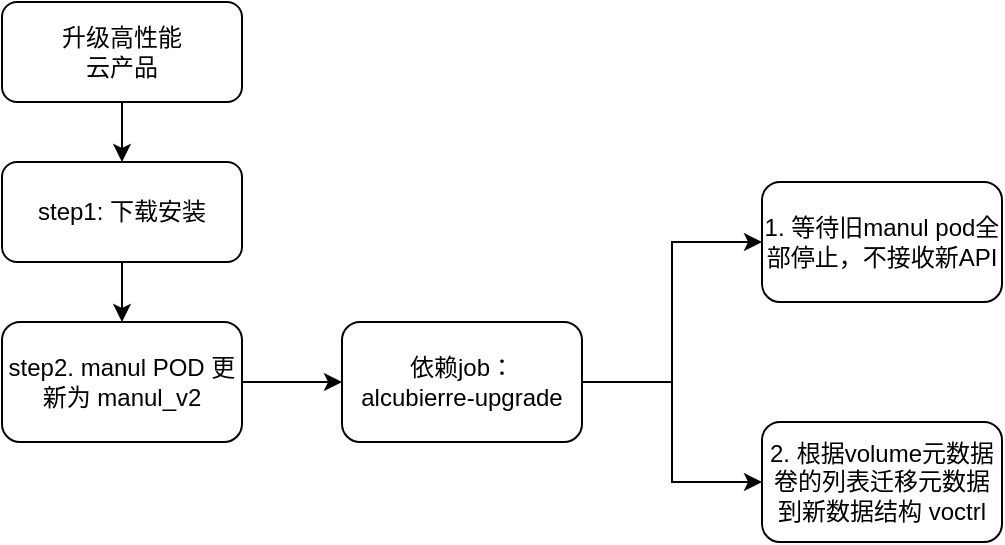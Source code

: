 <mxfile version="24.8.2">
  <diagram name="第 1 页" id="D0J0jl4IKhHa07DCxUIr">
    <mxGraphModel dx="954" dy="503" grid="1" gridSize="10" guides="1" tooltips="1" connect="1" arrows="1" fold="1" page="1" pageScale="1" pageWidth="827" pageHeight="1169" math="0" shadow="0">
      <root>
        <mxCell id="0" />
        <mxCell id="1" parent="0" />
        <mxCell id="qZkyeaaC3u281_93p0Kt-14" style="edgeStyle=orthogonalEdgeStyle;rounded=0;orthogonalLoop=1;jettySize=auto;html=1;exitX=0.5;exitY=1;exitDx=0;exitDy=0;entryX=0.5;entryY=0;entryDx=0;entryDy=0;" edge="1" parent="1" source="qZkyeaaC3u281_93p0Kt-1" target="qZkyeaaC3u281_93p0Kt-2">
          <mxGeometry relative="1" as="geometry" />
        </mxCell>
        <mxCell id="qZkyeaaC3u281_93p0Kt-1" value="升级高性能&lt;div&gt;云产品&lt;/div&gt;" style="rounded=1;whiteSpace=wrap;html=1;" vertex="1" parent="1">
          <mxGeometry x="300" y="100" width="120" height="50" as="geometry" />
        </mxCell>
        <mxCell id="qZkyeaaC3u281_93p0Kt-15" style="edgeStyle=orthogonalEdgeStyle;rounded=0;orthogonalLoop=1;jettySize=auto;html=1;exitX=0.5;exitY=1;exitDx=0;exitDy=0;entryX=0.5;entryY=0;entryDx=0;entryDy=0;" edge="1" parent="1" source="qZkyeaaC3u281_93p0Kt-2" target="qZkyeaaC3u281_93p0Kt-3">
          <mxGeometry relative="1" as="geometry" />
        </mxCell>
        <mxCell id="qZkyeaaC3u281_93p0Kt-2" value="step1: 下载安装" style="rounded=1;whiteSpace=wrap;html=1;" vertex="1" parent="1">
          <mxGeometry x="300" y="180" width="120" height="50" as="geometry" />
        </mxCell>
        <mxCell id="qZkyeaaC3u281_93p0Kt-7" value="" style="edgeStyle=orthogonalEdgeStyle;rounded=0;orthogonalLoop=1;jettySize=auto;html=1;" edge="1" parent="1" source="qZkyeaaC3u281_93p0Kt-3" target="qZkyeaaC3u281_93p0Kt-6">
          <mxGeometry relative="1" as="geometry" />
        </mxCell>
        <mxCell id="qZkyeaaC3u281_93p0Kt-3" value="step2. manul POD 更新为 manul_v2" style="rounded=1;whiteSpace=wrap;html=1;" vertex="1" parent="1">
          <mxGeometry x="300" y="260" width="120" height="60" as="geometry" />
        </mxCell>
        <mxCell id="qZkyeaaC3u281_93p0Kt-12" style="edgeStyle=orthogonalEdgeStyle;rounded=0;orthogonalLoop=1;jettySize=auto;html=1;exitX=1;exitY=0.5;exitDx=0;exitDy=0;entryX=0;entryY=0.5;entryDx=0;entryDy=0;" edge="1" parent="1" source="qZkyeaaC3u281_93p0Kt-6" target="qZkyeaaC3u281_93p0Kt-8">
          <mxGeometry relative="1" as="geometry" />
        </mxCell>
        <mxCell id="qZkyeaaC3u281_93p0Kt-13" style="edgeStyle=orthogonalEdgeStyle;rounded=0;orthogonalLoop=1;jettySize=auto;html=1;exitX=1;exitY=0.5;exitDx=0;exitDy=0;entryX=0;entryY=0.5;entryDx=0;entryDy=0;" edge="1" parent="1" source="qZkyeaaC3u281_93p0Kt-6" target="qZkyeaaC3u281_93p0Kt-11">
          <mxGeometry relative="1" as="geometry" />
        </mxCell>
        <mxCell id="qZkyeaaC3u281_93p0Kt-6" value="依赖job：&lt;br&gt;alcubierre-upgrade" style="whiteSpace=wrap;html=1;rounded=1;" vertex="1" parent="1">
          <mxGeometry x="470" y="260" width="120" height="60" as="geometry" />
        </mxCell>
        <mxCell id="qZkyeaaC3u281_93p0Kt-8" value="1. 等待旧manul pod全部停止，不接收新API" style="whiteSpace=wrap;html=1;rounded=1;" vertex="1" parent="1">
          <mxGeometry x="680" y="190" width="120" height="60" as="geometry" />
        </mxCell>
        <mxCell id="qZkyeaaC3u281_93p0Kt-11" value="2. 根据volume元数据卷的列表迁移元数据到新数据结构 voctrl" style="whiteSpace=wrap;html=1;rounded=1;" vertex="1" parent="1">
          <mxGeometry x="680" y="310" width="120" height="60" as="geometry" />
        </mxCell>
      </root>
    </mxGraphModel>
  </diagram>
</mxfile>
